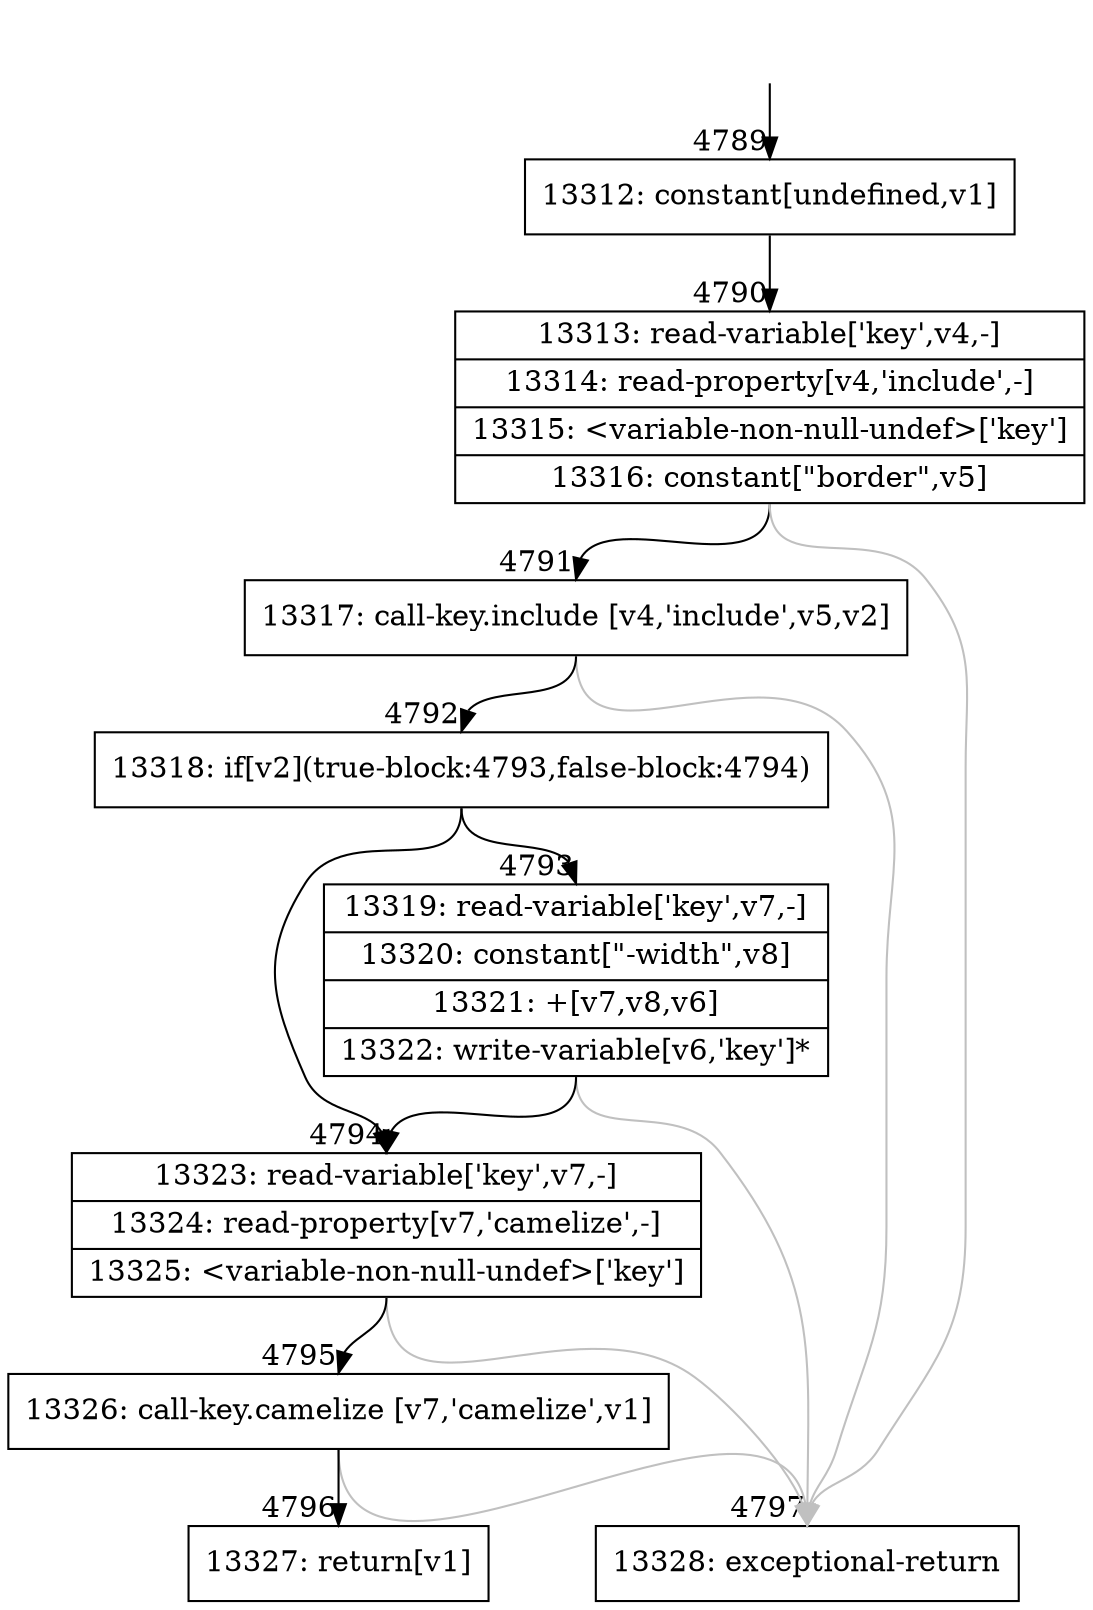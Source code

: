 digraph {
rankdir="TD"
BB_entry378[shape=none,label=""];
BB_entry378 -> BB4789 [tailport=s, headport=n, headlabel="    4789"]
BB4789 [shape=record label="{13312: constant[undefined,v1]}" ] 
BB4789 -> BB4790 [tailport=s, headport=n, headlabel="      4790"]
BB4790 [shape=record label="{13313: read-variable['key',v4,-]|13314: read-property[v4,'include',-]|13315: \<variable-non-null-undef\>['key']|13316: constant[\"border\",v5]}" ] 
BB4790 -> BB4791 [tailport=s, headport=n, headlabel="      4791"]
BB4790 -> BB4797 [tailport=s, headport=n, color=gray, headlabel="      4797"]
BB4791 [shape=record label="{13317: call-key.include [v4,'include',v5,v2]}" ] 
BB4791 -> BB4792 [tailport=s, headport=n, headlabel="      4792"]
BB4791 -> BB4797 [tailport=s, headport=n, color=gray]
BB4792 [shape=record label="{13318: if[v2](true-block:4793,false-block:4794)}" ] 
BB4792 -> BB4793 [tailport=s, headport=n, headlabel="      4793"]
BB4792 -> BB4794 [tailport=s, headport=n, headlabel="      4794"]
BB4793 [shape=record label="{13319: read-variable['key',v7,-]|13320: constant[\"-width\",v8]|13321: +[v7,v8,v6]|13322: write-variable[v6,'key']*}" ] 
BB4793 -> BB4794 [tailport=s, headport=n]
BB4793 -> BB4797 [tailport=s, headport=n, color=gray]
BB4794 [shape=record label="{13323: read-variable['key',v7,-]|13324: read-property[v7,'camelize',-]|13325: \<variable-non-null-undef\>['key']}" ] 
BB4794 -> BB4795 [tailport=s, headport=n, headlabel="      4795"]
BB4794 -> BB4797 [tailport=s, headport=n, color=gray]
BB4795 [shape=record label="{13326: call-key.camelize [v7,'camelize',v1]}" ] 
BB4795 -> BB4796 [tailport=s, headport=n, headlabel="      4796"]
BB4795 -> BB4797 [tailport=s, headport=n, color=gray]
BB4796 [shape=record label="{13327: return[v1]}" ] 
BB4797 [shape=record label="{13328: exceptional-return}" ] 
//#$~ 3614
}
